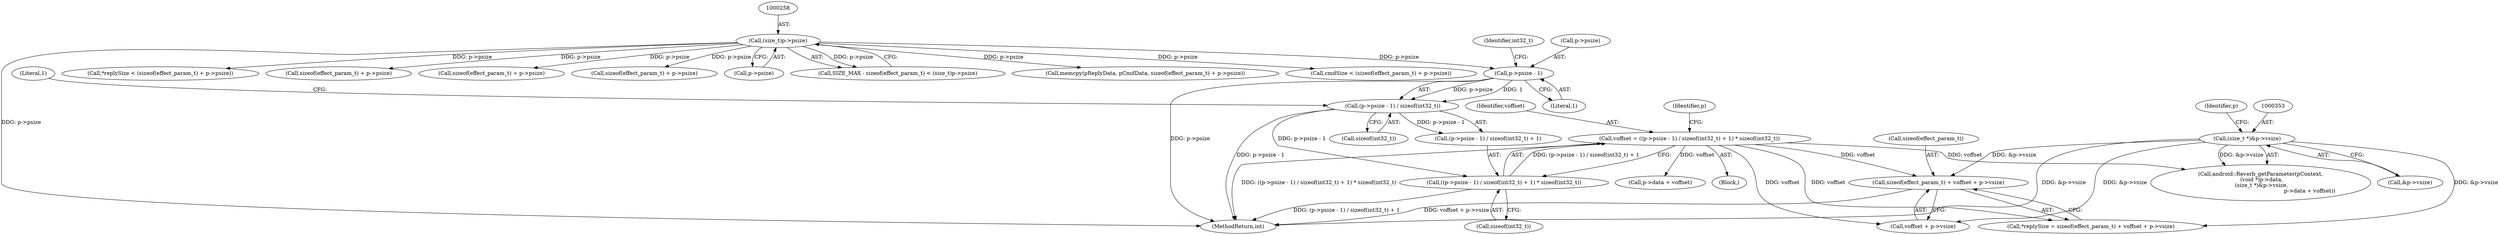 digraph "0_Android_9e29523b9537983b4c4b205ff868d0b3bca0383b_0@API" {
"1000366" [label="(Call,sizeof(effect_param_t) + voffset + p->vsize)"];
"1000326" [label="(Call,voffset = ((p->psize - 1) / sizeof(int32_t) + 1) * sizeof(int32_t))"];
"1000328" [label="(Call,((p->psize - 1) / sizeof(int32_t) + 1) * sizeof(int32_t))"];
"1000330" [label="(Call,(p->psize - 1) / sizeof(int32_t))"];
"1000331" [label="(Call,p->psize - 1)"];
"1000257" [label="(Call,(size_t)p->psize)"];
"1000352" [label="(Call,(size_t *)&p->vsize)"];
"1000354" [label="(Call,&p->vsize)"];
"1000352" [label="(Call,(size_t *)&p->vsize)"];
"1000311" [label="(Call,memcpy(pReplyData, pCmdData, sizeof(effect_param_t) + p->psize))"];
"1000331" [label="(Call,p->psize - 1)"];
"1000326" [label="(Call,voffset = ((p->psize - 1) / sizeof(int32_t) + 1) * sizeof(int32_t))"];
"1000688" [label="(MethodReturn,int)"];
"1000257" [label="(Call,(size_t)p->psize)"];
"1000280" [label="(Call,cmdSize < (sizeof(effect_param_t) + p->psize))"];
"1000328" [label="(Call,((p->psize - 1) / sizeof(int32_t) + 1) * sizeof(int32_t))"];
"1000360" [label="(Identifier,p)"];
"1000296" [label="(Call,*replySize < (sizeof(effect_param_t) + p->psize))"];
"1000339" [label="(Call,sizeof(int32_t))"];
"1000358" [label="(Call,p->data + voffset)"];
"1000367" [label="(Call,sizeof(effect_param_t))"];
"1000314" [label="(Call,sizeof(effect_param_t) + p->psize)"];
"1000299" [label="(Call,sizeof(effect_param_t) + p->psize)"];
"1000338" [label="(Literal,1)"];
"1000330" [label="(Call,(p->psize - 1) / sizeof(int32_t))"];
"1000345" [label="(Call,android::Reverb_getParameter(pContext,\n (void *)p->data,\n (size_t *)&p->vsize,\n                                                          p->data + voffset))"];
"1000329" [label="(Call,(p->psize - 1) / sizeof(int32_t) + 1)"];
"1000282" [label="(Call,sizeof(effect_param_t) + p->psize)"];
"1000363" [label="(Call,*replySize = sizeof(effect_param_t) + voffset + p->vsize)"];
"1000366" [label="(Call,sizeof(effect_param_t) + voffset + p->vsize)"];
"1000369" [label="(Call,voffset + p->vsize)"];
"1000327" [label="(Identifier,voffset)"];
"1000343" [label="(Identifier,p)"];
"1000335" [label="(Literal,1)"];
"1000337" [label="(Identifier,int32_t)"];
"1000259" [label="(Call,p->psize)"];
"1000252" [label="(Call,SIZE_MAX - sizeof(effect_param_t) < (size_t)p->psize)"];
"1000244" [label="(Block,)"];
"1000336" [label="(Call,sizeof(int32_t))"];
"1000332" [label="(Call,p->psize)"];
"1000366" -> "1000363"  [label="AST: "];
"1000366" -> "1000369"  [label="CFG: "];
"1000367" -> "1000366"  [label="AST: "];
"1000369" -> "1000366"  [label="AST: "];
"1000363" -> "1000366"  [label="CFG: "];
"1000366" -> "1000688"  [label="DDG: voffset + p->vsize"];
"1000326" -> "1000366"  [label="DDG: voffset"];
"1000352" -> "1000366"  [label="DDG: &p->vsize"];
"1000326" -> "1000244"  [label="AST: "];
"1000326" -> "1000328"  [label="CFG: "];
"1000327" -> "1000326"  [label="AST: "];
"1000328" -> "1000326"  [label="AST: "];
"1000343" -> "1000326"  [label="CFG: "];
"1000326" -> "1000688"  [label="DDG: ((p->psize - 1) / sizeof(int32_t) + 1) * sizeof(int32_t)"];
"1000328" -> "1000326"  [label="DDG: (p->psize - 1) / sizeof(int32_t) + 1"];
"1000326" -> "1000345"  [label="DDG: voffset"];
"1000326" -> "1000358"  [label="DDG: voffset"];
"1000326" -> "1000363"  [label="DDG: voffset"];
"1000326" -> "1000369"  [label="DDG: voffset"];
"1000328" -> "1000339"  [label="CFG: "];
"1000329" -> "1000328"  [label="AST: "];
"1000339" -> "1000328"  [label="AST: "];
"1000328" -> "1000688"  [label="DDG: (p->psize - 1) / sizeof(int32_t) + 1"];
"1000330" -> "1000328"  [label="DDG: p->psize - 1"];
"1000330" -> "1000329"  [label="AST: "];
"1000330" -> "1000336"  [label="CFG: "];
"1000331" -> "1000330"  [label="AST: "];
"1000336" -> "1000330"  [label="AST: "];
"1000338" -> "1000330"  [label="CFG: "];
"1000330" -> "1000688"  [label="DDG: p->psize - 1"];
"1000330" -> "1000329"  [label="DDG: p->psize - 1"];
"1000331" -> "1000330"  [label="DDG: p->psize"];
"1000331" -> "1000330"  [label="DDG: 1"];
"1000331" -> "1000335"  [label="CFG: "];
"1000332" -> "1000331"  [label="AST: "];
"1000335" -> "1000331"  [label="AST: "];
"1000337" -> "1000331"  [label="CFG: "];
"1000331" -> "1000688"  [label="DDG: p->psize"];
"1000257" -> "1000331"  [label="DDG: p->psize"];
"1000257" -> "1000252"  [label="AST: "];
"1000257" -> "1000259"  [label="CFG: "];
"1000258" -> "1000257"  [label="AST: "];
"1000259" -> "1000257"  [label="AST: "];
"1000252" -> "1000257"  [label="CFG: "];
"1000257" -> "1000688"  [label="DDG: p->psize"];
"1000257" -> "1000252"  [label="DDG: p->psize"];
"1000257" -> "1000280"  [label="DDG: p->psize"];
"1000257" -> "1000282"  [label="DDG: p->psize"];
"1000257" -> "1000296"  [label="DDG: p->psize"];
"1000257" -> "1000299"  [label="DDG: p->psize"];
"1000257" -> "1000311"  [label="DDG: p->psize"];
"1000257" -> "1000314"  [label="DDG: p->psize"];
"1000352" -> "1000345"  [label="AST: "];
"1000352" -> "1000354"  [label="CFG: "];
"1000353" -> "1000352"  [label="AST: "];
"1000354" -> "1000352"  [label="AST: "];
"1000360" -> "1000352"  [label="CFG: "];
"1000352" -> "1000688"  [label="DDG: &p->vsize"];
"1000352" -> "1000345"  [label="DDG: &p->vsize"];
"1000352" -> "1000363"  [label="DDG: &p->vsize"];
"1000352" -> "1000369"  [label="DDG: &p->vsize"];
}
